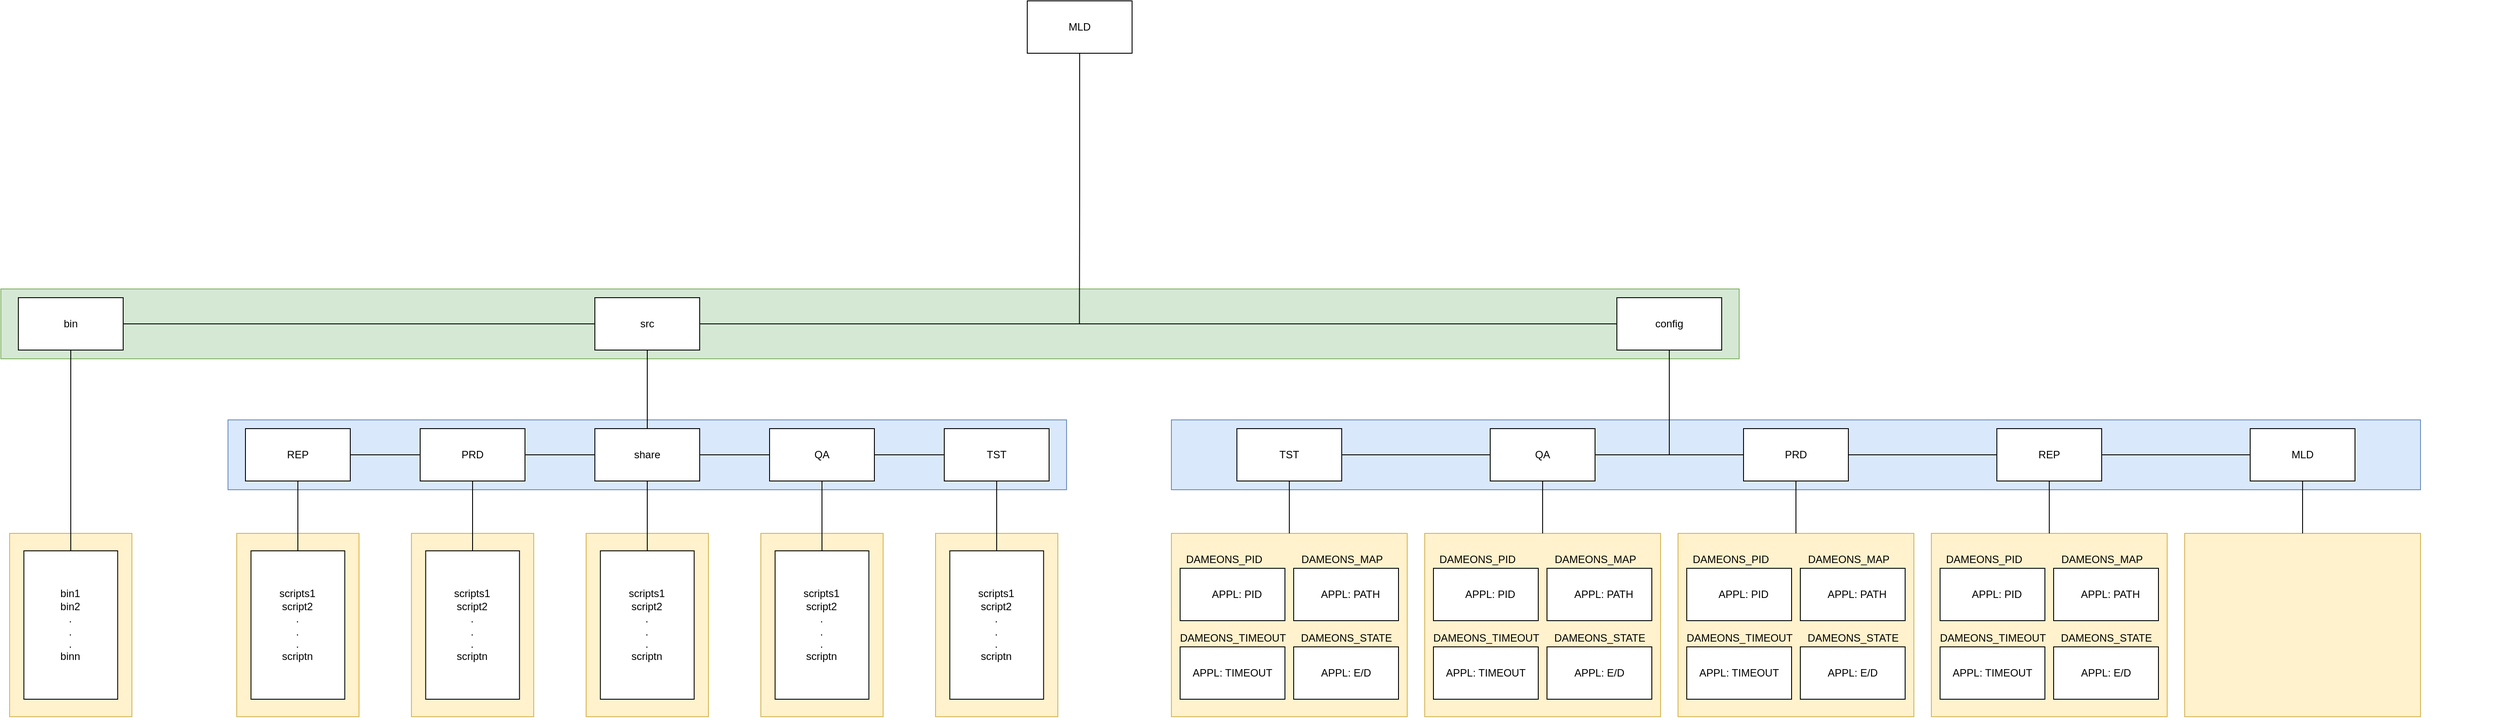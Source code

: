 <mxfile version="12.6.5" type="device"><diagram id="0bVC9kr83M0GSqehxOKV" name="Page-1"><mxGraphModel dx="2568" dy="1012" grid="1" gridSize="10" guides="1" tooltips="1" connect="1" arrows="1" fold="1" page="1" pageScale="1" pageWidth="850" pageHeight="1100" math="0" shadow="0"><root><mxCell id="0"/><mxCell id="1" parent="0"/><mxCell id="YhkgxIG16EroKJq9leF4-195" value="" style="group" vertex="1" connectable="0" parent="1"><mxGeometry x="-800" y="530" width="2850" height="480" as="geometry"/></mxCell><mxCell id="YhkgxIG16EroKJq9leF4-130" value="" style="group" vertex="1" connectable="0" parent="YhkgxIG16EroKJq9leF4-195"><mxGeometry x="1330" width="1520" height="480" as="geometry"/></mxCell><mxCell id="YhkgxIG16EroKJq9leF4-194" value="" style="rounded=0;whiteSpace=wrap;html=1;fillColor=#d5e8d4;strokeColor=#82b366;" vertex="1" parent="YhkgxIG16EroKJq9leF4-130"><mxGeometry x="-1340" y="-10" width="1990" height="80" as="geometry"/></mxCell><mxCell id="YhkgxIG16EroKJq9leF4-50" value="" style="group" vertex="1" connectable="0" parent="YhkgxIG16EroKJq9leF4-130"><mxGeometry y="270" width="270" height="210" as="geometry"/></mxCell><mxCell id="YhkgxIG16EroKJq9leF4-49" value="" style="rounded=0;whiteSpace=wrap;html=1;fillColor=#fff2cc;strokeColor=#d6b656;" vertex="1" parent="YhkgxIG16EroKJq9leF4-50"><mxGeometry width="270" height="210" as="geometry"/></mxCell><mxCell id="YhkgxIG16EroKJq9leF4-35" value="" style="group" vertex="1" connectable="0" parent="YhkgxIG16EroKJq9leF4-50"><mxGeometry x="10" y="20" width="120" height="80" as="geometry"/></mxCell><mxCell id="YhkgxIG16EroKJq9leF4-32" value="" style="rounded=0;whiteSpace=wrap;html=1;" vertex="1" parent="YhkgxIG16EroKJq9leF4-35"><mxGeometry y="20" width="120" height="60" as="geometry"/></mxCell><mxCell id="YhkgxIG16EroKJq9leF4-33" value="APPL: PID" style="text;html=1;strokeColor=none;fillColor=none;align=center;verticalAlign=middle;whiteSpace=wrap;rounded=0;" vertex="1" parent="YhkgxIG16EroKJq9leF4-35"><mxGeometry x="30" y="40" width="70" height="20" as="geometry"/></mxCell><mxCell id="YhkgxIG16EroKJq9leF4-34" value="DAMEONS_PID" style="text;html=1;align=center;verticalAlign=middle;resizable=0;points=[];autosize=1;" vertex="1" parent="YhkgxIG16EroKJq9leF4-35"><mxGeometry width="100" height="20" as="geometry"/></mxCell><mxCell id="YhkgxIG16EroKJq9leF4-39" value="" style="group" vertex="1" connectable="0" parent="YhkgxIG16EroKJq9leF4-50"><mxGeometry x="140" y="20" width="120" height="80" as="geometry"/></mxCell><mxCell id="YhkgxIG16EroKJq9leF4-36" value="" style="rounded=0;whiteSpace=wrap;html=1;" vertex="1" parent="YhkgxIG16EroKJq9leF4-39"><mxGeometry y="20" width="120" height="60" as="geometry"/></mxCell><mxCell id="YhkgxIG16EroKJq9leF4-37" value="APPL: PATH" style="text;html=1;strokeColor=none;fillColor=none;align=center;verticalAlign=middle;whiteSpace=wrap;rounded=0;" vertex="1" parent="YhkgxIG16EroKJq9leF4-39"><mxGeometry x="30" y="40" width="70" height="20" as="geometry"/></mxCell><mxCell id="YhkgxIG16EroKJq9leF4-38" value="DAMEONS_MAP" style="text;html=1;align=center;verticalAlign=middle;resizable=0;points=[];autosize=1;" vertex="1" parent="YhkgxIG16EroKJq9leF4-39"><mxGeometry width="110" height="20" as="geometry"/></mxCell><mxCell id="YhkgxIG16EroKJq9leF4-43" value="" style="group" vertex="1" connectable="0" parent="YhkgxIG16EroKJq9leF4-50"><mxGeometry y="110" width="140" height="80" as="geometry"/></mxCell><mxCell id="YhkgxIG16EroKJq9leF4-40" value="" style="rounded=0;whiteSpace=wrap;html=1;" vertex="1" parent="YhkgxIG16EroKJq9leF4-43"><mxGeometry x="10" y="20" width="120" height="60" as="geometry"/></mxCell><mxCell id="YhkgxIG16EroKJq9leF4-41" value="APPL: TIMEOUT" style="text;html=1;strokeColor=none;fillColor=none;align=center;verticalAlign=middle;whiteSpace=wrap;rounded=0;" vertex="1" parent="YhkgxIG16EroKJq9leF4-43"><mxGeometry x="20" y="35.71" width="100" height="28.57" as="geometry"/></mxCell><mxCell id="YhkgxIG16EroKJq9leF4-42" value="DAMEONS_TIMEOUT" style="text;html=1;align=center;verticalAlign=middle;resizable=0;points=[];autosize=1;" vertex="1" parent="YhkgxIG16EroKJq9leF4-43"><mxGeometry width="140" height="20" as="geometry"/></mxCell><mxCell id="YhkgxIG16EroKJq9leF4-48" value="" style="group" vertex="1" connectable="0" parent="YhkgxIG16EroKJq9leF4-50"><mxGeometry x="140" y="110" width="120" height="80" as="geometry"/></mxCell><mxCell id="YhkgxIG16EroKJq9leF4-45" value="" style="rounded=0;whiteSpace=wrap;html=1;" vertex="1" parent="YhkgxIG16EroKJq9leF4-48"><mxGeometry y="20" width="120" height="60" as="geometry"/></mxCell><mxCell id="YhkgxIG16EroKJq9leF4-46" value="APPL: E/D" style="text;html=1;strokeColor=none;fillColor=none;align=center;verticalAlign=middle;whiteSpace=wrap;rounded=0;" vertex="1" parent="YhkgxIG16EroKJq9leF4-48"><mxGeometry x="10" y="35.71" width="100" height="28.57" as="geometry"/></mxCell><mxCell id="YhkgxIG16EroKJq9leF4-47" value="DAMEONS_STATE" style="text;html=1;align=center;verticalAlign=middle;resizable=0;points=[];autosize=1;" vertex="1" parent="YhkgxIG16EroKJq9leF4-48"><mxGeometry width="120" height="20" as="geometry"/></mxCell><mxCell id="YhkgxIG16EroKJq9leF4-51" value="" style="group" vertex="1" connectable="0" parent="YhkgxIG16EroKJq9leF4-130"><mxGeometry x="290" y="270" width="270" height="210" as="geometry"/></mxCell><mxCell id="YhkgxIG16EroKJq9leF4-52" value="" style="rounded=0;whiteSpace=wrap;html=1;fillColor=#fff2cc;strokeColor=#d6b656;" vertex="1" parent="YhkgxIG16EroKJq9leF4-51"><mxGeometry width="270" height="210" as="geometry"/></mxCell><mxCell id="YhkgxIG16EroKJq9leF4-53" value="" style="group" vertex="1" connectable="0" parent="YhkgxIG16EroKJq9leF4-51"><mxGeometry x="10" y="20" width="120" height="80" as="geometry"/></mxCell><mxCell id="YhkgxIG16EroKJq9leF4-54" value="" style="rounded=0;whiteSpace=wrap;html=1;" vertex="1" parent="YhkgxIG16EroKJq9leF4-53"><mxGeometry y="20" width="120" height="60" as="geometry"/></mxCell><mxCell id="YhkgxIG16EroKJq9leF4-55" value="APPL: PID" style="text;html=1;strokeColor=none;fillColor=none;align=center;verticalAlign=middle;whiteSpace=wrap;rounded=0;" vertex="1" parent="YhkgxIG16EroKJq9leF4-53"><mxGeometry x="30" y="40" width="70" height="20" as="geometry"/></mxCell><mxCell id="YhkgxIG16EroKJq9leF4-56" value="DAMEONS_PID" style="text;html=1;align=center;verticalAlign=middle;resizable=0;points=[];autosize=1;" vertex="1" parent="YhkgxIG16EroKJq9leF4-53"><mxGeometry width="100" height="20" as="geometry"/></mxCell><mxCell id="YhkgxIG16EroKJq9leF4-57" value="" style="group" vertex="1" connectable="0" parent="YhkgxIG16EroKJq9leF4-51"><mxGeometry x="140" y="20" width="120" height="80" as="geometry"/></mxCell><mxCell id="YhkgxIG16EroKJq9leF4-58" value="" style="rounded=0;whiteSpace=wrap;html=1;" vertex="1" parent="YhkgxIG16EroKJq9leF4-57"><mxGeometry y="20" width="120" height="60" as="geometry"/></mxCell><mxCell id="YhkgxIG16EroKJq9leF4-59" value="APPL: PATH" style="text;html=1;strokeColor=none;fillColor=none;align=center;verticalAlign=middle;whiteSpace=wrap;rounded=0;" vertex="1" parent="YhkgxIG16EroKJq9leF4-57"><mxGeometry x="30" y="40" width="70" height="20" as="geometry"/></mxCell><mxCell id="YhkgxIG16EroKJq9leF4-60" value="DAMEONS_MAP" style="text;html=1;align=center;verticalAlign=middle;resizable=0;points=[];autosize=1;" vertex="1" parent="YhkgxIG16EroKJq9leF4-57"><mxGeometry width="110" height="20" as="geometry"/></mxCell><mxCell id="YhkgxIG16EroKJq9leF4-61" value="" style="group" vertex="1" connectable="0" parent="YhkgxIG16EroKJq9leF4-51"><mxGeometry y="110" width="140" height="80" as="geometry"/></mxCell><mxCell id="YhkgxIG16EroKJq9leF4-62" value="" style="rounded=0;whiteSpace=wrap;html=1;" vertex="1" parent="YhkgxIG16EroKJq9leF4-61"><mxGeometry x="10" y="20" width="120" height="60" as="geometry"/></mxCell><mxCell id="YhkgxIG16EroKJq9leF4-63" value="APPL: TIMEOUT" style="text;html=1;strokeColor=none;fillColor=none;align=center;verticalAlign=middle;whiteSpace=wrap;rounded=0;" vertex="1" parent="YhkgxIG16EroKJq9leF4-61"><mxGeometry x="20" y="35.71" width="100" height="28.57" as="geometry"/></mxCell><mxCell id="YhkgxIG16EroKJq9leF4-64" value="DAMEONS_TIMEOUT" style="text;html=1;align=center;verticalAlign=middle;resizable=0;points=[];autosize=1;" vertex="1" parent="YhkgxIG16EroKJq9leF4-61"><mxGeometry width="140" height="20" as="geometry"/></mxCell><mxCell id="YhkgxIG16EroKJq9leF4-65" value="" style="group" vertex="1" connectable="0" parent="YhkgxIG16EroKJq9leF4-51"><mxGeometry x="140" y="110" width="120" height="80" as="geometry"/></mxCell><mxCell id="YhkgxIG16EroKJq9leF4-66" value="" style="rounded=0;whiteSpace=wrap;html=1;" vertex="1" parent="YhkgxIG16EroKJq9leF4-65"><mxGeometry y="20" width="120" height="60" as="geometry"/></mxCell><mxCell id="YhkgxIG16EroKJq9leF4-67" value="APPL: E/D" style="text;html=1;strokeColor=none;fillColor=none;align=center;verticalAlign=middle;whiteSpace=wrap;rounded=0;" vertex="1" parent="YhkgxIG16EroKJq9leF4-65"><mxGeometry x="10" y="35.71" width="100" height="28.57" as="geometry"/></mxCell><mxCell id="YhkgxIG16EroKJq9leF4-68" value="DAMEONS_STATE" style="text;html=1;align=center;verticalAlign=middle;resizable=0;points=[];autosize=1;" vertex="1" parent="YhkgxIG16EroKJq9leF4-65"><mxGeometry width="120" height="20" as="geometry"/></mxCell><mxCell id="YhkgxIG16EroKJq9leF4-87" value="" style="group" vertex="1" connectable="0" parent="YhkgxIG16EroKJq9leF4-130"><mxGeometry x="580" y="270" width="270" height="210" as="geometry"/></mxCell><mxCell id="YhkgxIG16EroKJq9leF4-88" value="" style="rounded=0;whiteSpace=wrap;html=1;fillColor=#fff2cc;strokeColor=#d6b656;" vertex="1" parent="YhkgxIG16EroKJq9leF4-87"><mxGeometry width="270" height="210" as="geometry"/></mxCell><mxCell id="YhkgxIG16EroKJq9leF4-89" value="" style="group" vertex="1" connectable="0" parent="YhkgxIG16EroKJq9leF4-87"><mxGeometry x="10" y="20" width="120" height="80" as="geometry"/></mxCell><mxCell id="YhkgxIG16EroKJq9leF4-90" value="" style="rounded=0;whiteSpace=wrap;html=1;" vertex="1" parent="YhkgxIG16EroKJq9leF4-89"><mxGeometry y="20" width="120" height="60" as="geometry"/></mxCell><mxCell id="YhkgxIG16EroKJq9leF4-91" value="APPL: PID" style="text;html=1;strokeColor=none;fillColor=none;align=center;verticalAlign=middle;whiteSpace=wrap;rounded=0;" vertex="1" parent="YhkgxIG16EroKJq9leF4-89"><mxGeometry x="30" y="40" width="70" height="20" as="geometry"/></mxCell><mxCell id="YhkgxIG16EroKJq9leF4-92" value="DAMEONS_PID" style="text;html=1;align=center;verticalAlign=middle;resizable=0;points=[];autosize=1;" vertex="1" parent="YhkgxIG16EroKJq9leF4-89"><mxGeometry width="100" height="20" as="geometry"/></mxCell><mxCell id="YhkgxIG16EroKJq9leF4-93" value="" style="group" vertex="1" connectable="0" parent="YhkgxIG16EroKJq9leF4-87"><mxGeometry x="140" y="20" width="120" height="80" as="geometry"/></mxCell><mxCell id="YhkgxIG16EroKJq9leF4-94" value="" style="rounded=0;whiteSpace=wrap;html=1;" vertex="1" parent="YhkgxIG16EroKJq9leF4-93"><mxGeometry y="20" width="120" height="60" as="geometry"/></mxCell><mxCell id="YhkgxIG16EroKJq9leF4-95" value="APPL: PATH" style="text;html=1;strokeColor=none;fillColor=none;align=center;verticalAlign=middle;whiteSpace=wrap;rounded=0;" vertex="1" parent="YhkgxIG16EroKJq9leF4-93"><mxGeometry x="30" y="40" width="70" height="20" as="geometry"/></mxCell><mxCell id="YhkgxIG16EroKJq9leF4-96" value="DAMEONS_MAP" style="text;html=1;align=center;verticalAlign=middle;resizable=0;points=[];autosize=1;" vertex="1" parent="YhkgxIG16EroKJq9leF4-93"><mxGeometry width="110" height="20" as="geometry"/></mxCell><mxCell id="YhkgxIG16EroKJq9leF4-97" value="" style="group" vertex="1" connectable="0" parent="YhkgxIG16EroKJq9leF4-87"><mxGeometry y="110" width="140" height="80" as="geometry"/></mxCell><mxCell id="YhkgxIG16EroKJq9leF4-98" value="" style="rounded=0;whiteSpace=wrap;html=1;" vertex="1" parent="YhkgxIG16EroKJq9leF4-97"><mxGeometry x="10" y="20" width="120" height="60" as="geometry"/></mxCell><mxCell id="YhkgxIG16EroKJq9leF4-99" value="APPL: TIMEOUT" style="text;html=1;strokeColor=none;fillColor=none;align=center;verticalAlign=middle;whiteSpace=wrap;rounded=0;" vertex="1" parent="YhkgxIG16EroKJq9leF4-97"><mxGeometry x="20" y="35.71" width="100" height="28.57" as="geometry"/></mxCell><mxCell id="YhkgxIG16EroKJq9leF4-100" value="DAMEONS_TIMEOUT" style="text;html=1;align=center;verticalAlign=middle;resizable=0;points=[];autosize=1;" vertex="1" parent="YhkgxIG16EroKJq9leF4-97"><mxGeometry width="140" height="20" as="geometry"/></mxCell><mxCell id="YhkgxIG16EroKJq9leF4-101" value="" style="group" vertex="1" connectable="0" parent="YhkgxIG16EroKJq9leF4-87"><mxGeometry x="140" y="110" width="120" height="80" as="geometry"/></mxCell><mxCell id="YhkgxIG16EroKJq9leF4-102" value="" style="rounded=0;whiteSpace=wrap;html=1;" vertex="1" parent="YhkgxIG16EroKJq9leF4-101"><mxGeometry y="20" width="120" height="60" as="geometry"/></mxCell><mxCell id="YhkgxIG16EroKJq9leF4-103" value="APPL: E/D" style="text;html=1;strokeColor=none;fillColor=none;align=center;verticalAlign=middle;whiteSpace=wrap;rounded=0;" vertex="1" parent="YhkgxIG16EroKJq9leF4-101"><mxGeometry x="10" y="35.71" width="100" height="28.57" as="geometry"/></mxCell><mxCell id="YhkgxIG16EroKJq9leF4-104" value="DAMEONS_STATE" style="text;html=1;align=center;verticalAlign=middle;resizable=0;points=[];autosize=1;" vertex="1" parent="YhkgxIG16EroKJq9leF4-101"><mxGeometry width="120" height="20" as="geometry"/></mxCell><mxCell id="YhkgxIG16EroKJq9leF4-105" value="" style="group" vertex="1" connectable="0" parent="YhkgxIG16EroKJq9leF4-130"><mxGeometry x="870" y="270" width="270" height="210" as="geometry"/></mxCell><mxCell id="YhkgxIG16EroKJq9leF4-106" value="" style="rounded=0;whiteSpace=wrap;html=1;fillColor=#fff2cc;strokeColor=#d6b656;" vertex="1" parent="YhkgxIG16EroKJq9leF4-105"><mxGeometry width="270" height="210" as="geometry"/></mxCell><mxCell id="YhkgxIG16EroKJq9leF4-107" value="" style="group" vertex="1" connectable="0" parent="YhkgxIG16EroKJq9leF4-105"><mxGeometry x="10" y="20" width="120" height="80" as="geometry"/></mxCell><mxCell id="YhkgxIG16EroKJq9leF4-108" value="" style="rounded=0;whiteSpace=wrap;html=1;" vertex="1" parent="YhkgxIG16EroKJq9leF4-107"><mxGeometry y="20" width="120" height="60" as="geometry"/></mxCell><mxCell id="YhkgxIG16EroKJq9leF4-109" value="APPL: PID" style="text;html=1;strokeColor=none;fillColor=none;align=center;verticalAlign=middle;whiteSpace=wrap;rounded=0;" vertex="1" parent="YhkgxIG16EroKJq9leF4-107"><mxGeometry x="30" y="40" width="70" height="20" as="geometry"/></mxCell><mxCell id="YhkgxIG16EroKJq9leF4-110" value="DAMEONS_PID" style="text;html=1;align=center;verticalAlign=middle;resizable=0;points=[];autosize=1;" vertex="1" parent="YhkgxIG16EroKJq9leF4-107"><mxGeometry width="100" height="20" as="geometry"/></mxCell><mxCell id="YhkgxIG16EroKJq9leF4-111" value="" style="group" vertex="1" connectable="0" parent="YhkgxIG16EroKJq9leF4-105"><mxGeometry x="140" y="20" width="120" height="80" as="geometry"/></mxCell><mxCell id="YhkgxIG16EroKJq9leF4-112" value="" style="rounded=0;whiteSpace=wrap;html=1;" vertex="1" parent="YhkgxIG16EroKJq9leF4-111"><mxGeometry y="20" width="120" height="60" as="geometry"/></mxCell><mxCell id="YhkgxIG16EroKJq9leF4-113" value="APPL: PATH" style="text;html=1;strokeColor=none;fillColor=none;align=center;verticalAlign=middle;whiteSpace=wrap;rounded=0;" vertex="1" parent="YhkgxIG16EroKJq9leF4-111"><mxGeometry x="30" y="40" width="70" height="20" as="geometry"/></mxCell><mxCell id="YhkgxIG16EroKJq9leF4-114" value="DAMEONS_MAP" style="text;html=1;align=center;verticalAlign=middle;resizable=0;points=[];autosize=1;" vertex="1" parent="YhkgxIG16EroKJq9leF4-111"><mxGeometry width="110" height="20" as="geometry"/></mxCell><mxCell id="YhkgxIG16EroKJq9leF4-115" value="" style="group" vertex="1" connectable="0" parent="YhkgxIG16EroKJq9leF4-105"><mxGeometry y="110" width="140" height="80" as="geometry"/></mxCell><mxCell id="YhkgxIG16EroKJq9leF4-116" value="" style="rounded=0;whiteSpace=wrap;html=1;" vertex="1" parent="YhkgxIG16EroKJq9leF4-115"><mxGeometry x="10" y="20" width="120" height="60" as="geometry"/></mxCell><mxCell id="YhkgxIG16EroKJq9leF4-117" value="APPL: TIMEOUT" style="text;html=1;strokeColor=none;fillColor=none;align=center;verticalAlign=middle;whiteSpace=wrap;rounded=0;" vertex="1" parent="YhkgxIG16EroKJq9leF4-115"><mxGeometry x="20" y="35.71" width="100" height="28.57" as="geometry"/></mxCell><mxCell id="YhkgxIG16EroKJq9leF4-118" value="DAMEONS_TIMEOUT" style="text;html=1;align=center;verticalAlign=middle;resizable=0;points=[];autosize=1;" vertex="1" parent="YhkgxIG16EroKJq9leF4-115"><mxGeometry width="140" height="20" as="geometry"/></mxCell><mxCell id="YhkgxIG16EroKJq9leF4-119" value="" style="group" vertex="1" connectable="0" parent="YhkgxIG16EroKJq9leF4-105"><mxGeometry x="140" y="110" width="120" height="80" as="geometry"/></mxCell><mxCell id="YhkgxIG16EroKJq9leF4-120" value="" style="rounded=0;whiteSpace=wrap;html=1;" vertex="1" parent="YhkgxIG16EroKJq9leF4-119"><mxGeometry y="20" width="120" height="60" as="geometry"/></mxCell><mxCell id="YhkgxIG16EroKJq9leF4-121" value="APPL: E/D" style="text;html=1;strokeColor=none;fillColor=none;align=center;verticalAlign=middle;whiteSpace=wrap;rounded=0;" vertex="1" parent="YhkgxIG16EroKJq9leF4-119"><mxGeometry x="10" y="35.71" width="100" height="28.57" as="geometry"/></mxCell><mxCell id="YhkgxIG16EroKJq9leF4-122" value="DAMEONS_STATE" style="text;html=1;align=center;verticalAlign=middle;resizable=0;points=[];autosize=1;" vertex="1" parent="YhkgxIG16EroKJq9leF4-119"><mxGeometry width="120" height="20" as="geometry"/></mxCell><mxCell id="YhkgxIG16EroKJq9leF4-124" value="" style="group" vertex="1" connectable="0" parent="YhkgxIG16EroKJq9leF4-130"><mxGeometry x="60" y="140" width="1460" height="80" as="geometry"/></mxCell><mxCell id="YhkgxIG16EroKJq9leF4-123" value="" style="rounded=0;whiteSpace=wrap;html=1;fillColor=#dae8fc;strokeColor=#6c8ebf;" vertex="1" parent="YhkgxIG16EroKJq9leF4-124"><mxGeometry x="-60" width="1430" height="80" as="geometry"/></mxCell><mxCell id="YhkgxIG16EroKJq9leF4-21" value="PRD" style="rounded=0;whiteSpace=wrap;html=1;" vertex="1" parent="YhkgxIG16EroKJq9leF4-124"><mxGeometry x="595" y="10" width="120" height="60" as="geometry"/></mxCell><mxCell id="YhkgxIG16EroKJq9leF4-200" value="" style="edgeStyle=orthogonalEdgeStyle;rounded=0;orthogonalLoop=1;jettySize=auto;html=1;endArrow=none;endFill=0;" edge="1" parent="YhkgxIG16EroKJq9leF4-124" source="YhkgxIG16EroKJq9leF4-25" target="YhkgxIG16EroKJq9leF4-199"><mxGeometry relative="1" as="geometry"/></mxCell><mxCell id="YhkgxIG16EroKJq9leF4-25" value="REP" style="rounded=0;whiteSpace=wrap;html=1;" vertex="1" parent="YhkgxIG16EroKJq9leF4-124"><mxGeometry x="885" y="10" width="120" height="60" as="geometry"/></mxCell><mxCell id="YhkgxIG16EroKJq9leF4-199" value="MLD" style="rounded=0;whiteSpace=wrap;html=1;" vertex="1" parent="YhkgxIG16EroKJq9leF4-124"><mxGeometry x="1175" y="10" width="120" height="60" as="geometry"/></mxCell><mxCell id="YhkgxIG16EroKJq9leF4-23" value="QA" style="rounded=0;whiteSpace=wrap;html=1;" vertex="1" parent="YhkgxIG16EroKJq9leF4-124"><mxGeometry x="305" y="10" width="120" height="60" as="geometry"/></mxCell><mxCell id="YhkgxIG16EroKJq9leF4-27" value="TST" style="rounded=0;whiteSpace=wrap;html=1;" vertex="1" parent="YhkgxIG16EroKJq9leF4-124"><mxGeometry x="15" y="10" width="120" height="60" as="geometry"/></mxCell><mxCell id="YhkgxIG16EroKJq9leF4-26" value="" style="edgeStyle=orthogonalEdgeStyle;rounded=0;orthogonalLoop=1;jettySize=auto;html=1;endArrow=none;endFill=0;" edge="1" parent="YhkgxIG16EroKJq9leF4-124" source="YhkgxIG16EroKJq9leF4-21" target="YhkgxIG16EroKJq9leF4-25"><mxGeometry relative="1" as="geometry"/></mxCell><mxCell id="YhkgxIG16EroKJq9leF4-24" value="" style="edgeStyle=orthogonalEdgeStyle;rounded=0;orthogonalLoop=1;jettySize=auto;html=1;endArrow=none;endFill=0;" edge="1" parent="YhkgxIG16EroKJq9leF4-124" source="YhkgxIG16EroKJq9leF4-21" target="YhkgxIG16EroKJq9leF4-23"><mxGeometry relative="1" as="geometry"/></mxCell><mxCell id="YhkgxIG16EroKJq9leF4-28" value="" style="edgeStyle=orthogonalEdgeStyle;rounded=0;orthogonalLoop=1;jettySize=auto;html=1;endArrow=none;endFill=0;" edge="1" parent="YhkgxIG16EroKJq9leF4-124" source="YhkgxIG16EroKJq9leF4-23" target="YhkgxIG16EroKJq9leF4-27"><mxGeometry relative="1" as="geometry"/></mxCell><mxCell id="YhkgxIG16EroKJq9leF4-125" style="edgeStyle=orthogonalEdgeStyle;rounded=0;orthogonalLoop=1;jettySize=auto;html=1;exitX=0.5;exitY=1;exitDx=0;exitDy=0;entryX=0.5;entryY=0;entryDx=0;entryDy=0;endArrow=none;endFill=0;" edge="1" parent="YhkgxIG16EroKJq9leF4-130" source="YhkgxIG16EroKJq9leF4-27" target="YhkgxIG16EroKJq9leF4-49"><mxGeometry relative="1" as="geometry"/></mxCell><mxCell id="YhkgxIG16EroKJq9leF4-126" style="edgeStyle=orthogonalEdgeStyle;rounded=0;orthogonalLoop=1;jettySize=auto;html=1;exitX=0.5;exitY=1;exitDx=0;exitDy=0;endArrow=none;endFill=0;" edge="1" parent="YhkgxIG16EroKJq9leF4-130" source="YhkgxIG16EroKJq9leF4-23" target="YhkgxIG16EroKJq9leF4-52"><mxGeometry relative="1" as="geometry"/></mxCell><mxCell id="YhkgxIG16EroKJq9leF4-127" style="edgeStyle=orthogonalEdgeStyle;rounded=0;orthogonalLoop=1;jettySize=auto;html=1;exitX=0.5;exitY=1;exitDx=0;exitDy=0;entryX=0.5;entryY=0;entryDx=0;entryDy=0;endArrow=none;endFill=0;" edge="1" parent="YhkgxIG16EroKJq9leF4-130" source="YhkgxIG16EroKJq9leF4-21" target="YhkgxIG16EroKJq9leF4-88"><mxGeometry relative="1" as="geometry"/></mxCell><mxCell id="YhkgxIG16EroKJq9leF4-128" style="edgeStyle=orthogonalEdgeStyle;rounded=0;orthogonalLoop=1;jettySize=auto;html=1;exitX=0.5;exitY=1;exitDx=0;exitDy=0;endArrow=none;endFill=0;" edge="1" parent="YhkgxIG16EroKJq9leF4-130" source="YhkgxIG16EroKJq9leF4-25" target="YhkgxIG16EroKJq9leF4-106"><mxGeometry relative="1" as="geometry"/></mxCell><mxCell id="YhkgxIG16EroKJq9leF4-20" value="config" style="rounded=0;whiteSpace=wrap;html=1;" vertex="1" parent="YhkgxIG16EroKJq9leF4-130"><mxGeometry x="510" width="120" height="60" as="geometry"/></mxCell><mxCell id="YhkgxIG16EroKJq9leF4-129" style="edgeStyle=orthogonalEdgeStyle;rounded=0;orthogonalLoop=1;jettySize=auto;html=1;exitX=0.5;exitY=1;exitDx=0;exitDy=0;endArrow=none;endFill=0;" edge="1" parent="YhkgxIG16EroKJq9leF4-130" source="YhkgxIG16EroKJq9leF4-20"><mxGeometry relative="1" as="geometry"><mxPoint x="570" y="180" as="targetPoint"/></mxGeometry></mxCell><mxCell id="YhkgxIG16EroKJq9leF4-201" value="" style="group" vertex="1" connectable="0" parent="YhkgxIG16EroKJq9leF4-130"><mxGeometry x="1160" y="270" width="270" height="210" as="geometry"/></mxCell><mxCell id="YhkgxIG16EroKJq9leF4-202" value="" style="rounded=0;whiteSpace=wrap;html=1;fillColor=#fff2cc;strokeColor=#d6b656;" vertex="1" parent="YhkgxIG16EroKJq9leF4-201"><mxGeometry width="270" height="210" as="geometry"/></mxCell><mxCell id="YhkgxIG16EroKJq9leF4-221" style="edgeStyle=orthogonalEdgeStyle;rounded=0;orthogonalLoop=1;jettySize=auto;html=1;exitX=0.5;exitY=1;exitDx=0;exitDy=0;entryX=0.5;entryY=0;entryDx=0;entryDy=0;endArrow=none;endFill=0;" edge="1" parent="YhkgxIG16EroKJq9leF4-130" source="YhkgxIG16EroKJq9leF4-199" target="YhkgxIG16EroKJq9leF4-202"><mxGeometry relative="1" as="geometry"/></mxCell><mxCell id="YhkgxIG16EroKJq9leF4-133" value="bin" style="rounded=0;whiteSpace=wrap;html=1;" vertex="1" parent="YhkgxIG16EroKJq9leF4-195"><mxGeometry x="10.01" width="120" height="60" as="geometry"/></mxCell><mxCell id="YhkgxIG16EroKJq9leF4-134" value="" style="edgeStyle=orthogonalEdgeStyle;rounded=0;orthogonalLoop=1;jettySize=auto;html=1;endArrow=none;endFill=0;" edge="1" parent="YhkgxIG16EroKJq9leF4-195" source="YhkgxIG16EroKJq9leF4-131" target="YhkgxIG16EroKJq9leF4-133"><mxGeometry relative="1" as="geometry"/></mxCell><mxCell id="YhkgxIG16EroKJq9leF4-132" value="" style="edgeStyle=orthogonalEdgeStyle;rounded=0;orthogonalLoop=1;jettySize=auto;html=1;endArrow=none;endFill=0;" edge="1" parent="YhkgxIG16EroKJq9leF4-195" source="YhkgxIG16EroKJq9leF4-20" target="YhkgxIG16EroKJq9leF4-131"><mxGeometry relative="1" as="geometry"/></mxCell><mxCell id="YhkgxIG16EroKJq9leF4-186" value="" style="group" vertex="1" connectable="0" parent="YhkgxIG16EroKJq9leF4-195"><mxGeometry x="250" width="960" height="480" as="geometry"/></mxCell><mxCell id="YhkgxIG16EroKJq9leF4-131" value="src" style="rounded=0;whiteSpace=wrap;html=1;" vertex="1" parent="YhkgxIG16EroKJq9leF4-186"><mxGeometry x="420" width="120" height="60" as="geometry"/></mxCell><mxCell id="YhkgxIG16EroKJq9leF4-148" value="" style="group" vertex="1" connectable="0" parent="YhkgxIG16EroKJq9leF4-186"><mxGeometry y="140" width="960" height="80" as="geometry"/></mxCell><mxCell id="YhkgxIG16EroKJq9leF4-147" value="" style="rounded=0;whiteSpace=wrap;html=1;fillColor=#dae8fc;strokeColor=#6c8ebf;" vertex="1" parent="YhkgxIG16EroKJq9leF4-148"><mxGeometry width="960" height="80" as="geometry"/></mxCell><mxCell id="YhkgxIG16EroKJq9leF4-137" value="share" style="rounded=0;whiteSpace=wrap;html=1;" vertex="1" parent="YhkgxIG16EroKJq9leF4-148"><mxGeometry x="420" y="10" width="120" height="60" as="geometry"/></mxCell><mxCell id="YhkgxIG16EroKJq9leF4-141" value="PRD" style="rounded=0;whiteSpace=wrap;html=1;" vertex="1" parent="YhkgxIG16EroKJq9leF4-148"><mxGeometry x="220" y="10" width="120" height="60" as="geometry"/></mxCell><mxCell id="YhkgxIG16EroKJq9leF4-145" value="REP" style="rounded=0;whiteSpace=wrap;html=1;" vertex="1" parent="YhkgxIG16EroKJq9leF4-148"><mxGeometry x="20" y="10" width="120" height="60" as="geometry"/></mxCell><mxCell id="YhkgxIG16EroKJq9leF4-139" value="QA" style="rounded=0;whiteSpace=wrap;html=1;" vertex="1" parent="YhkgxIG16EroKJq9leF4-148"><mxGeometry x="620" y="10" width="120" height="60" as="geometry"/></mxCell><mxCell id="YhkgxIG16EroKJq9leF4-143" value="TST" style="rounded=0;whiteSpace=wrap;html=1;" vertex="1" parent="YhkgxIG16EroKJq9leF4-148"><mxGeometry x="820" y="10" width="120" height="60" as="geometry"/></mxCell><mxCell id="YhkgxIG16EroKJq9leF4-142" value="" style="edgeStyle=orthogonalEdgeStyle;rounded=0;orthogonalLoop=1;jettySize=auto;html=1;endArrow=none;endFill=0;" edge="1" parent="YhkgxIG16EroKJq9leF4-148" source="YhkgxIG16EroKJq9leF4-137" target="YhkgxIG16EroKJq9leF4-141"><mxGeometry relative="1" as="geometry"/></mxCell><mxCell id="YhkgxIG16EroKJq9leF4-146" value="" style="edgeStyle=orthogonalEdgeStyle;rounded=0;orthogonalLoop=1;jettySize=auto;html=1;endArrow=none;endFill=0;" edge="1" parent="YhkgxIG16EroKJq9leF4-148" source="YhkgxIG16EroKJq9leF4-141" target="YhkgxIG16EroKJq9leF4-145"><mxGeometry relative="1" as="geometry"/></mxCell><mxCell id="YhkgxIG16EroKJq9leF4-140" value="" style="edgeStyle=orthogonalEdgeStyle;rounded=0;orthogonalLoop=1;jettySize=auto;html=1;endArrow=none;endFill=0;" edge="1" parent="YhkgxIG16EroKJq9leF4-148" source="YhkgxIG16EroKJq9leF4-137" target="YhkgxIG16EroKJq9leF4-139"><mxGeometry relative="1" as="geometry"/></mxCell><mxCell id="YhkgxIG16EroKJq9leF4-144" value="" style="edgeStyle=orthogonalEdgeStyle;rounded=0;orthogonalLoop=1;jettySize=auto;html=1;endArrow=none;endFill=0;" edge="1" parent="YhkgxIG16EroKJq9leF4-148" source="YhkgxIG16EroKJq9leF4-139" target="YhkgxIG16EroKJq9leF4-143"><mxGeometry relative="1" as="geometry"/></mxCell><mxCell id="YhkgxIG16EroKJq9leF4-138" value="" style="edgeStyle=orthogonalEdgeStyle;rounded=0;orthogonalLoop=1;jettySize=auto;html=1;endArrow=none;endFill=0;" edge="1" parent="YhkgxIG16EroKJq9leF4-186" source="YhkgxIG16EroKJq9leF4-131" target="YhkgxIG16EroKJq9leF4-137"><mxGeometry relative="1" as="geometry"/></mxCell><mxCell id="YhkgxIG16EroKJq9leF4-152" value="" style="group" vertex="1" connectable="0" parent="YhkgxIG16EroKJq9leF4-186"><mxGeometry x="810" y="270" width="140.01" height="210" as="geometry"/></mxCell><mxCell id="YhkgxIG16EroKJq9leF4-151" value="" style="rounded=0;whiteSpace=wrap;html=1;fillColor=#fff2cc;strokeColor=#d6b656;" vertex="1" parent="YhkgxIG16EroKJq9leF4-152"><mxGeometry width="140" height="210" as="geometry"/></mxCell><mxCell id="YhkgxIG16EroKJq9leF4-150" value="scripts1&lt;br&gt;script2&lt;br&gt;.&lt;br&gt;.&lt;br&gt;.&lt;br&gt;scriptn" style="rounded=0;whiteSpace=wrap;html=1;" vertex="1" parent="YhkgxIG16EroKJq9leF4-152"><mxGeometry x="16.32" y="20" width="107.37" height="170" as="geometry"/></mxCell><mxCell id="YhkgxIG16EroKJq9leF4-153" value="" style="group" vertex="1" connectable="0" parent="YhkgxIG16EroKJq9leF4-152"><mxGeometry x="0.01" width="140" height="210" as="geometry"/></mxCell><mxCell id="YhkgxIG16EroKJq9leF4-154" value="" style="rounded=0;whiteSpace=wrap;html=1;fillColor=#fff2cc;strokeColor=#d6b656;" vertex="1" parent="YhkgxIG16EroKJq9leF4-153"><mxGeometry width="140" height="210" as="geometry"/></mxCell><mxCell id="YhkgxIG16EroKJq9leF4-155" value="scripts1&lt;br&gt;script2&lt;br&gt;.&lt;br&gt;.&lt;br&gt;.&lt;br&gt;scriptn" style="rounded=0;whiteSpace=wrap;html=1;" vertex="1" parent="YhkgxIG16EroKJq9leF4-153"><mxGeometry x="16.32" y="20" width="107.37" height="170" as="geometry"/></mxCell><mxCell id="YhkgxIG16EroKJq9leF4-156" style="edgeStyle=orthogonalEdgeStyle;rounded=0;orthogonalLoop=1;jettySize=auto;html=1;exitX=0.5;exitY=1;exitDx=0;exitDy=0;entryX=0.5;entryY=0;entryDx=0;entryDy=0;endArrow=none;endFill=0;" edge="1" parent="YhkgxIG16EroKJq9leF4-186" source="YhkgxIG16EroKJq9leF4-143" target="YhkgxIG16EroKJq9leF4-155"><mxGeometry relative="1" as="geometry"/></mxCell><mxCell id="YhkgxIG16EroKJq9leF4-157" value="" style="group" vertex="1" connectable="0" parent="YhkgxIG16EroKJq9leF4-186"><mxGeometry x="610" y="270" width="140.01" height="210" as="geometry"/></mxCell><mxCell id="YhkgxIG16EroKJq9leF4-158" value="" style="rounded=0;whiteSpace=wrap;html=1;fillColor=#fff2cc;strokeColor=#d6b656;" vertex="1" parent="YhkgxIG16EroKJq9leF4-157"><mxGeometry width="140" height="210" as="geometry"/></mxCell><mxCell id="YhkgxIG16EroKJq9leF4-159" value="scripts1&lt;br&gt;script2&lt;br&gt;.&lt;br&gt;.&lt;br&gt;.&lt;br&gt;scriptn" style="rounded=0;whiteSpace=wrap;html=1;" vertex="1" parent="YhkgxIG16EroKJq9leF4-157"><mxGeometry x="16.32" y="20" width="107.37" height="170" as="geometry"/></mxCell><mxCell id="YhkgxIG16EroKJq9leF4-160" value="" style="group" vertex="1" connectable="0" parent="YhkgxIG16EroKJq9leF4-157"><mxGeometry x="0.01" width="140" height="210" as="geometry"/></mxCell><mxCell id="YhkgxIG16EroKJq9leF4-161" value="" style="rounded=0;whiteSpace=wrap;html=1;fillColor=#fff2cc;strokeColor=#d6b656;" vertex="1" parent="YhkgxIG16EroKJq9leF4-160"><mxGeometry width="140" height="210" as="geometry"/></mxCell><mxCell id="YhkgxIG16EroKJq9leF4-162" value="scripts1&lt;br&gt;script2&lt;br&gt;.&lt;br&gt;.&lt;br&gt;.&lt;br&gt;scriptn" style="rounded=0;whiteSpace=wrap;html=1;" vertex="1" parent="YhkgxIG16EroKJq9leF4-160"><mxGeometry x="16.32" y="20" width="107.37" height="170" as="geometry"/></mxCell><mxCell id="YhkgxIG16EroKJq9leF4-163" value="" style="group" vertex="1" connectable="0" parent="YhkgxIG16EroKJq9leF4-186"><mxGeometry x="409.99" y="270" width="140.01" height="210" as="geometry"/></mxCell><mxCell id="YhkgxIG16EroKJq9leF4-164" value="" style="rounded=0;whiteSpace=wrap;html=1;fillColor=#fff2cc;strokeColor=#d6b656;" vertex="1" parent="YhkgxIG16EroKJq9leF4-163"><mxGeometry width="140" height="210" as="geometry"/></mxCell><mxCell id="YhkgxIG16EroKJq9leF4-165" value="scripts1&lt;br&gt;script2&lt;br&gt;.&lt;br&gt;.&lt;br&gt;.&lt;br&gt;scriptn" style="rounded=0;whiteSpace=wrap;html=1;" vertex="1" parent="YhkgxIG16EroKJq9leF4-163"><mxGeometry x="16.32" y="20" width="107.37" height="170" as="geometry"/></mxCell><mxCell id="YhkgxIG16EroKJq9leF4-166" value="" style="group" vertex="1" connectable="0" parent="YhkgxIG16EroKJq9leF4-163"><mxGeometry x="0.01" width="140" height="210" as="geometry"/></mxCell><mxCell id="YhkgxIG16EroKJq9leF4-167" value="" style="rounded=0;whiteSpace=wrap;html=1;fillColor=#fff2cc;strokeColor=#d6b656;" vertex="1" parent="YhkgxIG16EroKJq9leF4-166"><mxGeometry width="140" height="210" as="geometry"/></mxCell><mxCell id="YhkgxIG16EroKJq9leF4-168" value="scripts1&lt;br&gt;script2&lt;br&gt;.&lt;br&gt;.&lt;br&gt;.&lt;br&gt;scriptn" style="rounded=0;whiteSpace=wrap;html=1;" vertex="1" parent="YhkgxIG16EroKJq9leF4-166"><mxGeometry x="16.32" y="20" width="107.37" height="170" as="geometry"/></mxCell><mxCell id="YhkgxIG16EroKJq9leF4-169" value="" style="group" vertex="1" connectable="0" parent="YhkgxIG16EroKJq9leF4-186"><mxGeometry x="210" y="270" width="140.01" height="210" as="geometry"/></mxCell><mxCell id="YhkgxIG16EroKJq9leF4-170" value="" style="rounded=0;whiteSpace=wrap;html=1;fillColor=#fff2cc;strokeColor=#d6b656;" vertex="1" parent="YhkgxIG16EroKJq9leF4-169"><mxGeometry width="140" height="210" as="geometry"/></mxCell><mxCell id="YhkgxIG16EroKJq9leF4-171" value="scripts1&lt;br&gt;script2&lt;br&gt;.&lt;br&gt;.&lt;br&gt;.&lt;br&gt;scriptn" style="rounded=0;whiteSpace=wrap;html=1;" vertex="1" parent="YhkgxIG16EroKJq9leF4-169"><mxGeometry x="16.32" y="20" width="107.37" height="170" as="geometry"/></mxCell><mxCell id="YhkgxIG16EroKJq9leF4-172" value="" style="group" vertex="1" connectable="0" parent="YhkgxIG16EroKJq9leF4-169"><mxGeometry x="0.01" width="140" height="210" as="geometry"/></mxCell><mxCell id="YhkgxIG16EroKJq9leF4-173" value="" style="rounded=0;whiteSpace=wrap;html=1;fillColor=#fff2cc;strokeColor=#d6b656;" vertex="1" parent="YhkgxIG16EroKJq9leF4-172"><mxGeometry width="140" height="210" as="geometry"/></mxCell><mxCell id="YhkgxIG16EroKJq9leF4-174" value="scripts1&lt;br&gt;script2&lt;br&gt;.&lt;br&gt;.&lt;br&gt;.&lt;br&gt;scriptn" style="rounded=0;whiteSpace=wrap;html=1;" vertex="1" parent="YhkgxIG16EroKJq9leF4-172"><mxGeometry x="16.32" y="20" width="107.37" height="170" as="geometry"/></mxCell><mxCell id="YhkgxIG16EroKJq9leF4-175" value="" style="group" vertex="1" connectable="0" parent="YhkgxIG16EroKJq9leF4-186"><mxGeometry x="10" y="270" width="140.01" height="210" as="geometry"/></mxCell><mxCell id="YhkgxIG16EroKJq9leF4-176" value="" style="rounded=0;whiteSpace=wrap;html=1;fillColor=#fff2cc;strokeColor=#d6b656;" vertex="1" parent="YhkgxIG16EroKJq9leF4-175"><mxGeometry width="140" height="210" as="geometry"/></mxCell><mxCell id="YhkgxIG16EroKJq9leF4-177" value="scripts1&lt;br&gt;script2&lt;br&gt;.&lt;br&gt;.&lt;br&gt;.&lt;br&gt;scriptn" style="rounded=0;whiteSpace=wrap;html=1;" vertex="1" parent="YhkgxIG16EroKJq9leF4-175"><mxGeometry x="16.32" y="20" width="107.37" height="170" as="geometry"/></mxCell><mxCell id="YhkgxIG16EroKJq9leF4-178" value="" style="group" vertex="1" connectable="0" parent="YhkgxIG16EroKJq9leF4-175"><mxGeometry x="0.01" width="140" height="210" as="geometry"/></mxCell><mxCell id="YhkgxIG16EroKJq9leF4-179" value="" style="rounded=0;whiteSpace=wrap;html=1;fillColor=#fff2cc;strokeColor=#d6b656;" vertex="1" parent="YhkgxIG16EroKJq9leF4-178"><mxGeometry width="140" height="210" as="geometry"/></mxCell><mxCell id="YhkgxIG16EroKJq9leF4-180" value="scripts1&lt;br&gt;script2&lt;br&gt;.&lt;br&gt;.&lt;br&gt;.&lt;br&gt;scriptn" style="rounded=0;whiteSpace=wrap;html=1;" vertex="1" parent="YhkgxIG16EroKJq9leF4-178"><mxGeometry x="16.32" y="20" width="107.37" height="170" as="geometry"/></mxCell><mxCell id="YhkgxIG16EroKJq9leF4-181" style="edgeStyle=orthogonalEdgeStyle;rounded=0;orthogonalLoop=1;jettySize=auto;html=1;exitX=0.5;exitY=1;exitDx=0;exitDy=0;entryX=0.5;entryY=0;entryDx=0;entryDy=0;endArrow=none;endFill=0;" edge="1" parent="YhkgxIG16EroKJq9leF4-186" source="YhkgxIG16EroKJq9leF4-145" target="YhkgxIG16EroKJq9leF4-180"><mxGeometry relative="1" as="geometry"/></mxCell><mxCell id="YhkgxIG16EroKJq9leF4-182" style="edgeStyle=orthogonalEdgeStyle;rounded=0;orthogonalLoop=1;jettySize=auto;html=1;exitX=0.5;exitY=1;exitDx=0;exitDy=0;entryX=0.5;entryY=0;entryDx=0;entryDy=0;endArrow=none;endFill=0;" edge="1" parent="YhkgxIG16EroKJq9leF4-186" source="YhkgxIG16EroKJq9leF4-141" target="YhkgxIG16EroKJq9leF4-174"><mxGeometry relative="1" as="geometry"/></mxCell><mxCell id="YhkgxIG16EroKJq9leF4-183" style="edgeStyle=orthogonalEdgeStyle;rounded=0;orthogonalLoop=1;jettySize=auto;html=1;exitX=0.5;exitY=1;exitDx=0;exitDy=0;entryX=0.5;entryY=0;entryDx=0;entryDy=0;endArrow=none;endFill=0;" edge="1" parent="YhkgxIG16EroKJq9leF4-186" source="YhkgxIG16EroKJq9leF4-137" target="YhkgxIG16EroKJq9leF4-168"><mxGeometry relative="1" as="geometry"/></mxCell><mxCell id="YhkgxIG16EroKJq9leF4-184" style="edgeStyle=orthogonalEdgeStyle;rounded=0;orthogonalLoop=1;jettySize=auto;html=1;exitX=0.5;exitY=1;exitDx=0;exitDy=0;endArrow=none;endFill=0;" edge="1" parent="YhkgxIG16EroKJq9leF4-186" source="YhkgxIG16EroKJq9leF4-139" target="YhkgxIG16EroKJq9leF4-162"><mxGeometry relative="1" as="geometry"/></mxCell><mxCell id="YhkgxIG16EroKJq9leF4-187" value="" style="group" vertex="1" connectable="0" parent="YhkgxIG16EroKJq9leF4-195"><mxGeometry y="270" width="140.01" height="210" as="geometry"/></mxCell><mxCell id="YhkgxIG16EroKJq9leF4-188" value="" style="rounded=0;whiteSpace=wrap;html=1;fillColor=#fff2cc;strokeColor=#d6b656;" vertex="1" parent="YhkgxIG16EroKJq9leF4-187"><mxGeometry width="140" height="210" as="geometry"/></mxCell><mxCell id="YhkgxIG16EroKJq9leF4-189" value="scripts1&lt;br&gt;script2&lt;br&gt;.&lt;br&gt;.&lt;br&gt;.&lt;br&gt;scriptn" style="rounded=0;whiteSpace=wrap;html=1;" vertex="1" parent="YhkgxIG16EroKJq9leF4-187"><mxGeometry x="16.32" y="20" width="107.37" height="170" as="geometry"/></mxCell><mxCell id="YhkgxIG16EroKJq9leF4-190" value="" style="group" vertex="1" connectable="0" parent="YhkgxIG16EroKJq9leF4-187"><mxGeometry x="0.01" width="140" height="210" as="geometry"/></mxCell><mxCell id="YhkgxIG16EroKJq9leF4-191" value="" style="rounded=0;whiteSpace=wrap;html=1;fillColor=#fff2cc;strokeColor=#d6b656;" vertex="1" parent="YhkgxIG16EroKJq9leF4-190"><mxGeometry width="140" height="210" as="geometry"/></mxCell><mxCell id="YhkgxIG16EroKJq9leF4-192" value="bin1&lt;br&gt;bin2&lt;br&gt;.&lt;br&gt;.&lt;br&gt;.&lt;br&gt;binn" style="rounded=0;whiteSpace=wrap;html=1;" vertex="1" parent="YhkgxIG16EroKJq9leF4-190"><mxGeometry x="16.32" y="20" width="107.37" height="170" as="geometry"/></mxCell><mxCell id="YhkgxIG16EroKJq9leF4-193" style="edgeStyle=orthogonalEdgeStyle;rounded=0;orthogonalLoop=1;jettySize=auto;html=1;exitX=0.5;exitY=1;exitDx=0;exitDy=0;endArrow=none;endFill=0;" edge="1" parent="YhkgxIG16EroKJq9leF4-195" source="YhkgxIG16EroKJq9leF4-133" target="YhkgxIG16EroKJq9leF4-192"><mxGeometry relative="1" as="geometry"/></mxCell><mxCell id="YhkgxIG16EroKJq9leF4-197" style="edgeStyle=orthogonalEdgeStyle;rounded=0;orthogonalLoop=1;jettySize=auto;html=1;exitX=0.5;exitY=1;exitDx=0;exitDy=0;endArrow=none;endFill=0;" edge="1" parent="1" source="YhkgxIG16EroKJq9leF4-196"><mxGeometry relative="1" as="geometry"><mxPoint x="424.714" y="560.0" as="targetPoint"/></mxGeometry></mxCell><mxCell id="YhkgxIG16EroKJq9leF4-196" value="MLD" style="rounded=0;whiteSpace=wrap;html=1;" vertex="1" parent="1"><mxGeometry x="365" y="190" width="120" height="60" as="geometry"/></mxCell></root></mxGraphModel></diagram></mxfile>